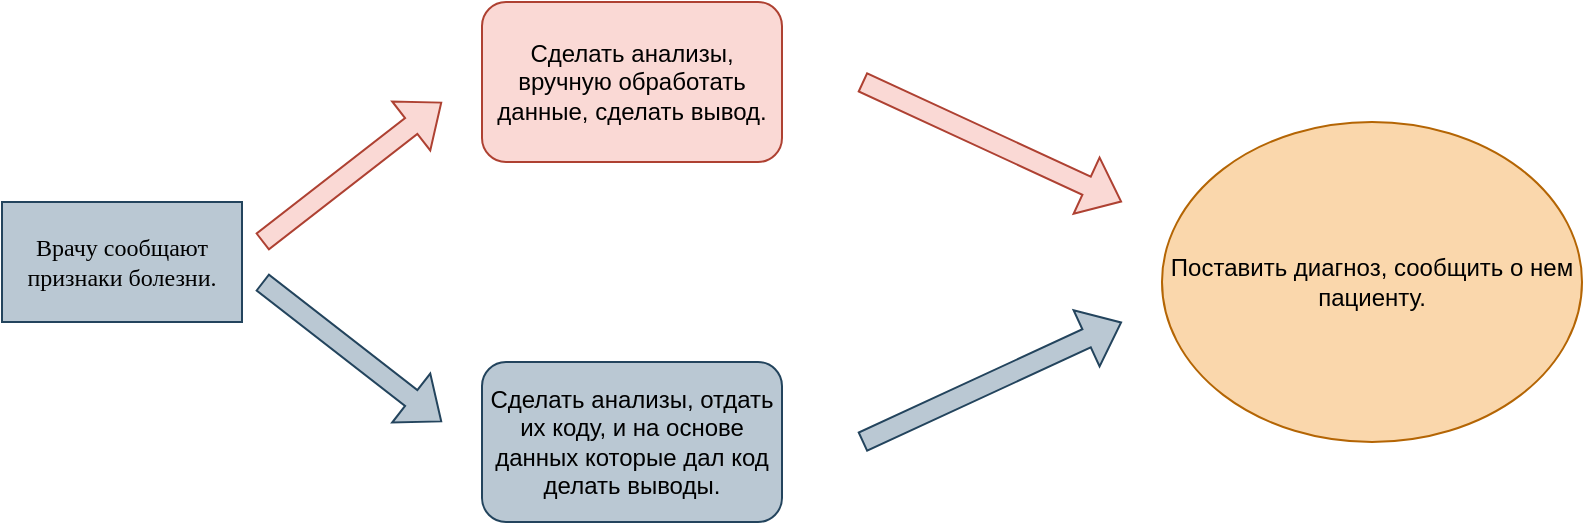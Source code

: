 <mxfile version="26.2.12">
  <diagram name="Страница — 1" id="n2jhV-ecCWLs34rcbnQ4">
    <mxGraphModel dx="1420" dy="786" grid="1" gridSize="10" guides="1" tooltips="1" connect="1" arrows="1" fold="1" page="1" pageScale="1" pageWidth="1200" pageHeight="1600" math="0" shadow="0">
      <root>
        <mxCell id="0" />
        <mxCell id="1" parent="0" />
        <mxCell id="Ad7_aAV_6rC8tXh-0Zzv-4" value="Врачу сообщают признаки болезни." style="rounded=0;whiteSpace=wrap;html=1;fillColor=#bac8d3;strokeColor=#23445d;align=center;verticalAlign=middle;fontFamily=Times New Roman;fontSize=12;fontColor=default;" vertex="1" parent="1">
          <mxGeometry x="100" y="370" width="120" height="60" as="geometry" />
        </mxCell>
        <mxCell id="Ad7_aAV_6rC8tXh-0Zzv-20" value="" style="shape=flexArrow;endArrow=classic;html=1;rounded=0;fillColor=#fad9d5;strokeColor=#ae4132;" edge="1" parent="1">
          <mxGeometry width="50" height="50" relative="1" as="geometry">
            <mxPoint x="230" y="390" as="sourcePoint" />
            <mxPoint x="320" y="320" as="targetPoint" />
            <Array as="points" />
          </mxGeometry>
        </mxCell>
        <mxCell id="Ad7_aAV_6rC8tXh-0Zzv-22" value="" style="shape=flexArrow;endArrow=classic;html=1;rounded=0;fillColor=#bac8d3;strokeColor=#23445d;" edge="1" parent="1">
          <mxGeometry width="50" height="50" relative="1" as="geometry">
            <mxPoint x="230" y="410" as="sourcePoint" />
            <mxPoint x="320" y="480" as="targetPoint" />
          </mxGeometry>
        </mxCell>
        <mxCell id="Ad7_aAV_6rC8tXh-0Zzv-23" value="Сделать анализы, вручную обработать данные, сделать вывод." style="rounded=1;whiteSpace=wrap;html=1;fillColor=#fad9d5;strokeColor=#ae4132;" vertex="1" parent="1">
          <mxGeometry x="340" y="270" width="150" height="80" as="geometry" />
        </mxCell>
        <mxCell id="Ad7_aAV_6rC8tXh-0Zzv-24" value="Сделать анализы, отдать их коду, и на основе данных которые дал код делать выводы." style="rounded=1;whiteSpace=wrap;html=1;fillColor=#bac8d3;strokeColor=#23445d;" vertex="1" parent="1">
          <mxGeometry x="340" y="450" width="150" height="80" as="geometry" />
        </mxCell>
        <mxCell id="Ad7_aAV_6rC8tXh-0Zzv-26" value="" style="shape=flexArrow;endArrow=classic;html=1;rounded=0;fillColor=#bac8d3;strokeColor=#23445d;" edge="1" parent="1">
          <mxGeometry width="50" height="50" relative="1" as="geometry">
            <mxPoint x="530" y="490" as="sourcePoint" />
            <mxPoint x="660" y="430" as="targetPoint" />
            <Array as="points" />
          </mxGeometry>
        </mxCell>
        <mxCell id="Ad7_aAV_6rC8tXh-0Zzv-27" value="Поставить диагноз, сообщить о нем пациенту." style="ellipse;whiteSpace=wrap;html=1;fillColor=#fad7ac;strokeColor=#b46504;" vertex="1" parent="1">
          <mxGeometry x="680" y="330" width="210" height="160" as="geometry" />
        </mxCell>
        <mxCell id="Ad7_aAV_6rC8tXh-0Zzv-28" value="" style="shape=flexArrow;endArrow=classic;html=1;rounded=0;fillColor=#fad9d5;strokeColor=#ae4132;" edge="1" parent="1">
          <mxGeometry width="50" height="50" relative="1" as="geometry">
            <mxPoint x="530" y="310" as="sourcePoint" />
            <mxPoint x="660" y="370" as="targetPoint" />
            <Array as="points" />
          </mxGeometry>
        </mxCell>
      </root>
    </mxGraphModel>
  </diagram>
</mxfile>

